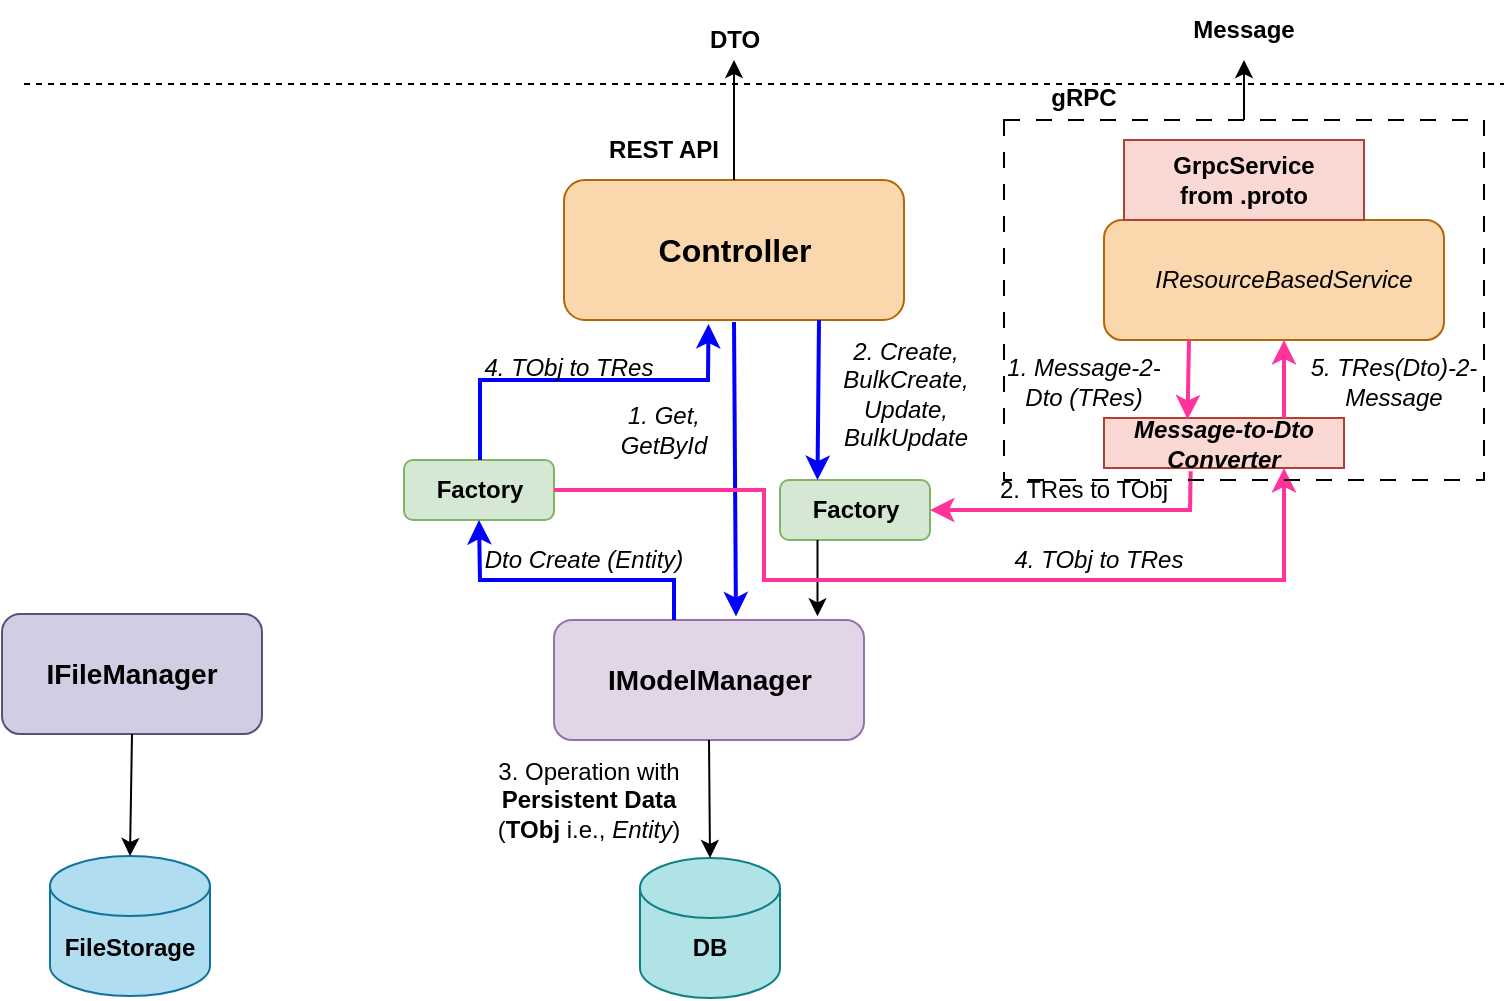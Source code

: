 <mxfile version="26.2.9">
  <diagram name="Page-1" id="AobKI8os9766i4JvshdW">
    <mxGraphModel dx="1044" dy="1670" grid="1" gridSize="10" guides="1" tooltips="1" connect="1" arrows="1" fold="1" page="1" pageScale="1" pageWidth="850" pageHeight="1100" math="0" shadow="0">
      <root>
        <mxCell id="0" />
        <mxCell id="1" parent="0" />
        <mxCell id="tZSbns-cb4MotazCVKBg-1" value="" style="rounded=1;whiteSpace=wrap;html=1;fillColor=#fad7ac;strokeColor=#b46504;" vertex="1" parent="1">
          <mxGeometry x="360" y="60" width="170" height="70" as="geometry" />
        </mxCell>
        <mxCell id="tZSbns-cb4MotazCVKBg-2" value="&lt;b&gt;&lt;font style=&quot;font-size: 16px;&quot;&gt;Controller&lt;/font&gt;&lt;/b&gt;" style="text;html=1;align=center;verticalAlign=middle;whiteSpace=wrap;rounded=0;" vertex="1" parent="1">
          <mxGeometry x="402.5" y="80" width="85" height="30" as="geometry" />
        </mxCell>
        <mxCell id="tZSbns-cb4MotazCVKBg-3" value="" style="rounded=1;whiteSpace=wrap;html=1;fillColor=#e1d5e7;strokeColor=#9673a6;" vertex="1" parent="1">
          <mxGeometry x="355" y="280" width="155" height="60" as="geometry" />
        </mxCell>
        <mxCell id="tZSbns-cb4MotazCVKBg-4" value="&lt;b&gt;&lt;font style=&quot;font-size: 14px;&quot;&gt;IModelManager&lt;/font&gt;&lt;/b&gt;" style="text;html=1;align=center;verticalAlign=middle;whiteSpace=wrap;rounded=0;" vertex="1" parent="1">
          <mxGeometry x="378" y="295" width="110" height="30" as="geometry" />
        </mxCell>
        <mxCell id="tZSbns-cb4MotazCVKBg-5" value="" style="shape=cylinder3;whiteSpace=wrap;html=1;boundedLbl=1;backgroundOutline=1;size=15;fillColor=#b0e3e6;strokeColor=#0e8088;" vertex="1" parent="1">
          <mxGeometry x="398" y="399" width="70" height="70" as="geometry" />
        </mxCell>
        <mxCell id="tZSbns-cb4MotazCVKBg-6" value="&lt;b&gt;DB&lt;/b&gt;" style="text;html=1;align=center;verticalAlign=middle;whiteSpace=wrap;rounded=0;" vertex="1" parent="1">
          <mxGeometry x="413" y="429" width="40" height="30" as="geometry" />
        </mxCell>
        <mxCell id="tZSbns-cb4MotazCVKBg-7" value="" style="endArrow=classic;html=1;rounded=0;exitX=0.5;exitY=1;exitDx=0;exitDy=0;entryX=0.5;entryY=0;entryDx=0;entryDy=0;entryPerimeter=0;" edge="1" parent="1" source="tZSbns-cb4MotazCVKBg-3" target="tZSbns-cb4MotazCVKBg-5">
          <mxGeometry width="50" height="50" relative="1" as="geometry">
            <mxPoint x="530" y="480" as="sourcePoint" />
            <mxPoint x="580" y="430" as="targetPoint" />
          </mxGeometry>
        </mxCell>
        <mxCell id="tZSbns-cb4MotazCVKBg-8" value="" style="rounded=1;whiteSpace=wrap;html=1;fillColor=#d5e8d4;strokeColor=#82b366;" vertex="1" parent="1">
          <mxGeometry x="280" y="200" width="75" height="30" as="geometry" />
        </mxCell>
        <mxCell id="tZSbns-cb4MotazCVKBg-12" value="" style="endArrow=classic;html=1;rounded=0;entryX=0.5;entryY=1;entryDx=0;entryDy=0;strokeWidth=2;strokeColor=#0000FF;" edge="1" parent="1" target="tZSbns-cb4MotazCVKBg-8">
          <mxGeometry width="50" height="50" relative="1" as="geometry">
            <mxPoint x="415" y="280" as="sourcePoint" />
            <mxPoint x="190" y="280" as="targetPoint" />
            <Array as="points">
              <mxPoint x="415" y="270" />
              <mxPoint x="415" y="260" />
              <mxPoint x="318" y="260" />
            </Array>
          </mxGeometry>
        </mxCell>
        <mxCell id="tZSbns-cb4MotazCVKBg-13" value="&lt;b&gt;Factory&lt;/b&gt;" style="text;html=1;align=center;verticalAlign=middle;whiteSpace=wrap;rounded=0;" vertex="1" parent="1">
          <mxGeometry x="287.5" y="205" width="60" height="20" as="geometry" />
        </mxCell>
        <mxCell id="tZSbns-cb4MotazCVKBg-15" value="&lt;i&gt;Dto Create (Entity)&lt;/i&gt;" style="text;html=1;align=center;verticalAlign=middle;whiteSpace=wrap;rounded=0;" vertex="1" parent="1">
          <mxGeometry x="315" y="240" width="110" height="20" as="geometry" />
        </mxCell>
        <mxCell id="tZSbns-cb4MotazCVKBg-17" value="" style="endArrow=classic;html=1;rounded=0;entryX=0.587;entryY=-0.03;entryDx=0;entryDy=0;entryPerimeter=0;strokeWidth=2;strokeColor=#0000FF;" edge="1" parent="1" target="tZSbns-cb4MotazCVKBg-3">
          <mxGeometry width="50" height="50" relative="1" as="geometry">
            <mxPoint x="445" y="131" as="sourcePoint" />
            <mxPoint x="510" y="180" as="targetPoint" />
          </mxGeometry>
        </mxCell>
        <mxCell id="tZSbns-cb4MotazCVKBg-18" value="&lt;i&gt;1. Get, GetById&lt;/i&gt;" style="text;html=1;align=center;verticalAlign=middle;whiteSpace=wrap;rounded=0;" vertex="1" parent="1">
          <mxGeometry x="380" y="170" width="60" height="30" as="geometry" />
        </mxCell>
        <mxCell id="tZSbns-cb4MotazCVKBg-19" value="" style="endArrow=classic;html=1;rounded=0;entryX=0.425;entryY=1.028;entryDx=0;entryDy=0;entryPerimeter=0;strokeWidth=2;strokeColor=#0000FF;" edge="1" parent="1" target="tZSbns-cb4MotazCVKBg-1">
          <mxGeometry width="50" height="50" relative="1" as="geometry">
            <mxPoint x="318" y="200" as="sourcePoint" />
            <mxPoint x="370" y="150" as="targetPoint" />
            <Array as="points">
              <mxPoint x="318" y="160" />
              <mxPoint x="432" y="160" />
            </Array>
          </mxGeometry>
        </mxCell>
        <mxCell id="tZSbns-cb4MotazCVKBg-21" value="&lt;i&gt;2. Create, BulkCreate,&lt;/i&gt;&lt;div&gt;&lt;i&gt;Update,&lt;/i&gt;&lt;/div&gt;&lt;div&gt;&lt;i&gt;BulkUpdate&lt;/i&gt;&lt;/div&gt;" style="text;html=1;align=center;verticalAlign=middle;whiteSpace=wrap;rounded=0;" vertex="1" parent="1">
          <mxGeometry x="490" y="139" width="82" height="55" as="geometry" />
        </mxCell>
        <mxCell id="tZSbns-cb4MotazCVKBg-25" value="" style="rounded=1;whiteSpace=wrap;html=1;fillColor=#d5e8d4;strokeColor=#82b366;" vertex="1" parent="1">
          <mxGeometry x="468" y="210" width="75" height="30" as="geometry" />
        </mxCell>
        <mxCell id="tZSbns-cb4MotazCVKBg-26" value="&lt;b&gt;Factory&lt;/b&gt;" style="text;html=1;align=center;verticalAlign=middle;whiteSpace=wrap;rounded=0;" vertex="1" parent="1">
          <mxGeometry x="475.5" y="215" width="60" height="20" as="geometry" />
        </mxCell>
        <mxCell id="tZSbns-cb4MotazCVKBg-27" value="" style="endArrow=classic;html=1;rounded=0;exitX=0.75;exitY=1;exitDx=0;exitDy=0;entryX=0.25;entryY=0;entryDx=0;entryDy=0;strokeWidth=2;strokeColor=#0000FF;" edge="1" parent="1" source="tZSbns-cb4MotazCVKBg-1" target="tZSbns-cb4MotazCVKBg-25">
          <mxGeometry width="50" height="50" relative="1" as="geometry">
            <mxPoint x="580" y="140" as="sourcePoint" />
            <mxPoint x="630" y="90" as="targetPoint" />
          </mxGeometry>
        </mxCell>
        <mxCell id="tZSbns-cb4MotazCVKBg-28" value="" style="endArrow=classic;html=1;rounded=0;exitX=0.25;exitY=1;exitDx=0;exitDy=0;entryX=0.85;entryY=-0.031;entryDx=0;entryDy=0;entryPerimeter=0;" edge="1" parent="1" source="tZSbns-cb4MotazCVKBg-25" target="tZSbns-cb4MotazCVKBg-3">
          <mxGeometry width="50" height="50" relative="1" as="geometry">
            <mxPoint x="550" y="310" as="sourcePoint" />
            <mxPoint x="600" y="260" as="targetPoint" />
          </mxGeometry>
        </mxCell>
        <mxCell id="tZSbns-cb4MotazCVKBg-29" value="3. Operation with &lt;b&gt;Persistent Data&lt;/b&gt; (&lt;b&gt;TObj&lt;/b&gt; i.e.,&amp;nbsp;&lt;i&gt;Entity&lt;/i&gt;)" style="text;html=1;align=center;verticalAlign=middle;whiteSpace=wrap;rounded=0;" vertex="1" parent="1">
          <mxGeometry x="320" y="350" width="105" height="40" as="geometry" />
        </mxCell>
        <mxCell id="tZSbns-cb4MotazCVKBg-30" value="" style="endArrow=classic;html=1;rounded=0;exitX=0.5;exitY=0;exitDx=0;exitDy=0;" edge="1" parent="1" source="tZSbns-cb4MotazCVKBg-1">
          <mxGeometry width="50" height="50" relative="1" as="geometry">
            <mxPoint x="440" y="50" as="sourcePoint" />
            <mxPoint x="445" as="targetPoint" />
          </mxGeometry>
        </mxCell>
        <mxCell id="tZSbns-cb4MotazCVKBg-31" value="&lt;b&gt;DTO&lt;/b&gt;" style="text;html=1;align=center;verticalAlign=middle;whiteSpace=wrap;rounded=0;" vertex="1" parent="1">
          <mxGeometry x="427.5" y="-20" width="35" height="20" as="geometry" />
        </mxCell>
        <mxCell id="tZSbns-cb4MotazCVKBg-32" value="" style="rounded=1;whiteSpace=wrap;html=1;fillColor=#fad7ac;strokeColor=#b46504;" vertex="1" parent="1">
          <mxGeometry x="630" y="80" width="170" height="60" as="geometry" />
        </mxCell>
        <mxCell id="tZSbns-cb4MotazCVKBg-33" value="&lt;b&gt;REST API&lt;/b&gt;" style="text;html=1;align=center;verticalAlign=middle;whiteSpace=wrap;rounded=0;" vertex="1" parent="1">
          <mxGeometry x="380" y="30" width="60" height="30" as="geometry" />
        </mxCell>
        <mxCell id="tZSbns-cb4MotazCVKBg-34" value="&lt;b&gt;gRPC&lt;/b&gt;" style="text;html=1;align=center;verticalAlign=middle;whiteSpace=wrap;rounded=0;" vertex="1" parent="1">
          <mxGeometry x="590" y="9" width="60" height="20" as="geometry" />
        </mxCell>
        <mxCell id="tZSbns-cb4MotazCVKBg-35" value="" style="endArrow=classic;html=1;rounded=0;entryX=1;entryY=0.5;entryDx=0;entryDy=0;exitX=0.361;exitY=1.065;exitDx=0;exitDy=0;exitPerimeter=0;strokeWidth=2;strokeColor=#FF3399;" edge="1" parent="1" source="tZSbns-cb4MotazCVKBg-38" target="tZSbns-cb4MotazCVKBg-25">
          <mxGeometry width="50" height="50" relative="1" as="geometry">
            <mxPoint x="675" y="240" as="sourcePoint" />
            <mxPoint x="670" y="250" as="targetPoint" />
            <Array as="points">
              <mxPoint x="673" y="225" />
            </Array>
          </mxGeometry>
        </mxCell>
        <mxCell id="tZSbns-cb4MotazCVKBg-36" value="&lt;div&gt;&lt;i&gt;IResourceBasedService&lt;/i&gt;&lt;/div&gt;" style="text;html=1;align=center;verticalAlign=middle;whiteSpace=wrap;rounded=0;" vertex="1" parent="1">
          <mxGeometry x="650" y="95" width="140" height="30" as="geometry" />
        </mxCell>
        <mxCell id="tZSbns-cb4MotazCVKBg-38" value="&lt;i&gt;&lt;b&gt;Message-to-Dto&lt;/b&gt;&lt;/i&gt;&lt;div&gt;&lt;i&gt;&lt;b&gt;Converter&lt;/b&gt;&lt;/i&gt;&lt;/div&gt;" style="rounded=0;whiteSpace=wrap;html=1;fillColor=#fad9d5;strokeColor=#ae4132;" vertex="1" parent="1">
          <mxGeometry x="630" y="179" width="120" height="25" as="geometry" />
        </mxCell>
        <mxCell id="tZSbns-cb4MotazCVKBg-39" value="" style="endArrow=classic;html=1;rounded=0;exitX=0.25;exitY=1;exitDx=0;exitDy=0;entryX=0.348;entryY=0.028;entryDx=0;entryDy=0;entryPerimeter=0;strokeWidth=2;strokeColor=#FF3399;" edge="1" parent="1" source="tZSbns-cb4MotazCVKBg-32" target="tZSbns-cb4MotazCVKBg-38">
          <mxGeometry width="50" height="50" relative="1" as="geometry">
            <mxPoint x="700" y="300" as="sourcePoint" />
            <mxPoint x="750" y="250" as="targetPoint" />
          </mxGeometry>
        </mxCell>
        <mxCell id="tZSbns-cb4MotazCVKBg-40" value="&lt;i&gt;1. Message-2-Dto (TRes)&lt;/i&gt;" style="text;html=1;align=center;verticalAlign=middle;whiteSpace=wrap;rounded=0;" vertex="1" parent="1">
          <mxGeometry x="575" y="146.5" width="90" height="28.5" as="geometry" />
        </mxCell>
        <mxCell id="tZSbns-cb4MotazCVKBg-41" value="" style="endArrow=classic;html=1;rounded=0;exitX=1;exitY=0.5;exitDx=0;exitDy=0;entryX=0.75;entryY=1;entryDx=0;entryDy=0;strokeWidth=2;strokeColor=#FF3399;" edge="1" parent="1" source="tZSbns-cb4MotazCVKBg-8" target="tZSbns-cb4MotazCVKBg-38">
          <mxGeometry width="50" height="50" relative="1" as="geometry">
            <mxPoint x="230" y="350" as="sourcePoint" />
            <mxPoint x="280" y="300" as="targetPoint" />
            <Array as="points">
              <mxPoint x="460" y="215" />
              <mxPoint x="460" y="260" />
              <mxPoint x="720" y="260" />
            </Array>
          </mxGeometry>
        </mxCell>
        <mxCell id="tZSbns-cb4MotazCVKBg-42" value="&lt;i&gt;4. TObj to TRes&lt;/i&gt;" style="text;html=1;align=center;verticalAlign=middle;whiteSpace=wrap;rounded=0;" vertex="1" parent="1">
          <mxGeometry x="315" y="146.5" width="95" height="14" as="geometry" />
        </mxCell>
        <mxCell id="tZSbns-cb4MotazCVKBg-43" value="2. TRes to TObj" style="text;html=1;align=center;verticalAlign=middle;whiteSpace=wrap;rounded=0;" vertex="1" parent="1">
          <mxGeometry x="570" y="207.5" width="100" height="15" as="geometry" />
        </mxCell>
        <mxCell id="tZSbns-cb4MotazCVKBg-45" value="&lt;i&gt;4. TObj to TRes&lt;/i&gt;" style="text;html=1;align=center;verticalAlign=middle;whiteSpace=wrap;rounded=0;" vertex="1" parent="1">
          <mxGeometry x="580" y="243" width="95" height="14" as="geometry" />
        </mxCell>
        <mxCell id="tZSbns-cb4MotazCVKBg-46" value="" style="endArrow=classic;html=1;rounded=0;exitX=0.75;exitY=0;exitDx=0;exitDy=0;strokeWidth=2;strokeColor=#FF3399;" edge="1" parent="1" source="tZSbns-cb4MotazCVKBg-38">
          <mxGeometry width="50" height="50" relative="1" as="geometry">
            <mxPoint x="740" y="280" as="sourcePoint" />
            <mxPoint x="720" y="140" as="targetPoint" />
          </mxGeometry>
        </mxCell>
        <mxCell id="tZSbns-cb4MotazCVKBg-47" value="&lt;i&gt;5. TRes(Dto)-2-Message&lt;/i&gt;" style="text;html=1;align=center;verticalAlign=middle;whiteSpace=wrap;rounded=0;" vertex="1" parent="1">
          <mxGeometry x="730" y="146.5" width="90" height="28.5" as="geometry" />
        </mxCell>
        <mxCell id="tZSbns-cb4MotazCVKBg-50" value="" style="rounded=0;whiteSpace=wrap;html=1;fillColor=none;dashed=1;dashPattern=8 8;" vertex="1" parent="1">
          <mxGeometry x="580" y="30" width="240" height="180" as="geometry" />
        </mxCell>
        <mxCell id="tZSbns-cb4MotazCVKBg-51" value="" style="rounded=0;whiteSpace=wrap;html=1;fillColor=#fad9d5;strokeColor=#ae4132;" vertex="1" parent="1">
          <mxGeometry x="640" y="40" width="120" height="40" as="geometry" />
        </mxCell>
        <mxCell id="tZSbns-cb4MotazCVKBg-52" value="GrpcService&lt;div&gt;from .proto&lt;/div&gt;" style="text;html=1;align=center;verticalAlign=middle;whiteSpace=wrap;rounded=0;fontStyle=1" vertex="1" parent="1">
          <mxGeometry x="660" y="45" width="80" height="30" as="geometry" />
        </mxCell>
        <mxCell id="tZSbns-cb4MotazCVKBg-54" value="" style="endArrow=classic;html=1;rounded=0;exitX=0.5;exitY=0;exitDx=0;exitDy=0;" edge="1" parent="1" source="tZSbns-cb4MotazCVKBg-50">
          <mxGeometry width="50" height="50" relative="1" as="geometry">
            <mxPoint x="680" y="-20" as="sourcePoint" />
            <mxPoint x="700" as="targetPoint" />
          </mxGeometry>
        </mxCell>
        <mxCell id="tZSbns-cb4MotazCVKBg-55" value="&lt;b&gt;Message&lt;/b&gt;" style="text;html=1;align=center;verticalAlign=middle;whiteSpace=wrap;rounded=0;" vertex="1" parent="1">
          <mxGeometry x="670" y="-30" width="60" height="30" as="geometry" />
        </mxCell>
        <mxCell id="tZSbns-cb4MotazCVKBg-56" value="" style="rounded=1;whiteSpace=wrap;html=1;fillColor=#d0cee2;strokeColor=#56517e;" vertex="1" parent="1">
          <mxGeometry x="79" y="277" width="130" height="60" as="geometry" />
        </mxCell>
        <mxCell id="tZSbns-cb4MotazCVKBg-57" value="&lt;b&gt;&lt;font style=&quot;font-size: 14px;&quot;&gt;IFileManager&lt;/font&gt;&lt;/b&gt;" style="text;html=1;align=center;verticalAlign=middle;whiteSpace=wrap;rounded=0;" vertex="1" parent="1">
          <mxGeometry x="104" y="292" width="80" height="30" as="geometry" />
        </mxCell>
        <mxCell id="tZSbns-cb4MotazCVKBg-58" value="" style="shape=cylinder3;whiteSpace=wrap;html=1;boundedLbl=1;backgroundOutline=1;size=15;fillColor=#b1ddf0;strokeColor=#10739e;" vertex="1" parent="1">
          <mxGeometry x="103" y="398" width="80" height="70" as="geometry" />
        </mxCell>
        <mxCell id="tZSbns-cb4MotazCVKBg-59" value="" style="endArrow=classic;html=1;rounded=0;exitX=0.5;exitY=1;exitDx=0;exitDy=0;entryX=0.5;entryY=0;entryDx=0;entryDy=0;entryPerimeter=0;" edge="1" parent="1" source="tZSbns-cb4MotazCVKBg-56" target="tZSbns-cb4MotazCVKBg-58">
          <mxGeometry width="50" height="50" relative="1" as="geometry">
            <mxPoint x="200" y="420" as="sourcePoint" />
            <mxPoint x="210" y="370" as="targetPoint" />
          </mxGeometry>
        </mxCell>
        <mxCell id="tZSbns-cb4MotazCVKBg-60" value="&lt;b&gt;FileStorage&lt;/b&gt;" style="text;html=1;align=center;verticalAlign=middle;whiteSpace=wrap;rounded=0;" vertex="1" parent="1">
          <mxGeometry x="113" y="429" width="60" height="30" as="geometry" />
        </mxCell>
        <mxCell id="tZSbns-cb4MotazCVKBg-61" value="" style="endArrow=none;dashed=1;html=1;rounded=0;" edge="1" parent="1">
          <mxGeometry width="50" height="50" relative="1" as="geometry">
            <mxPoint x="90" y="12" as="sourcePoint" />
            <mxPoint x="830" y="12" as="targetPoint" />
          </mxGeometry>
        </mxCell>
      </root>
    </mxGraphModel>
  </diagram>
</mxfile>
